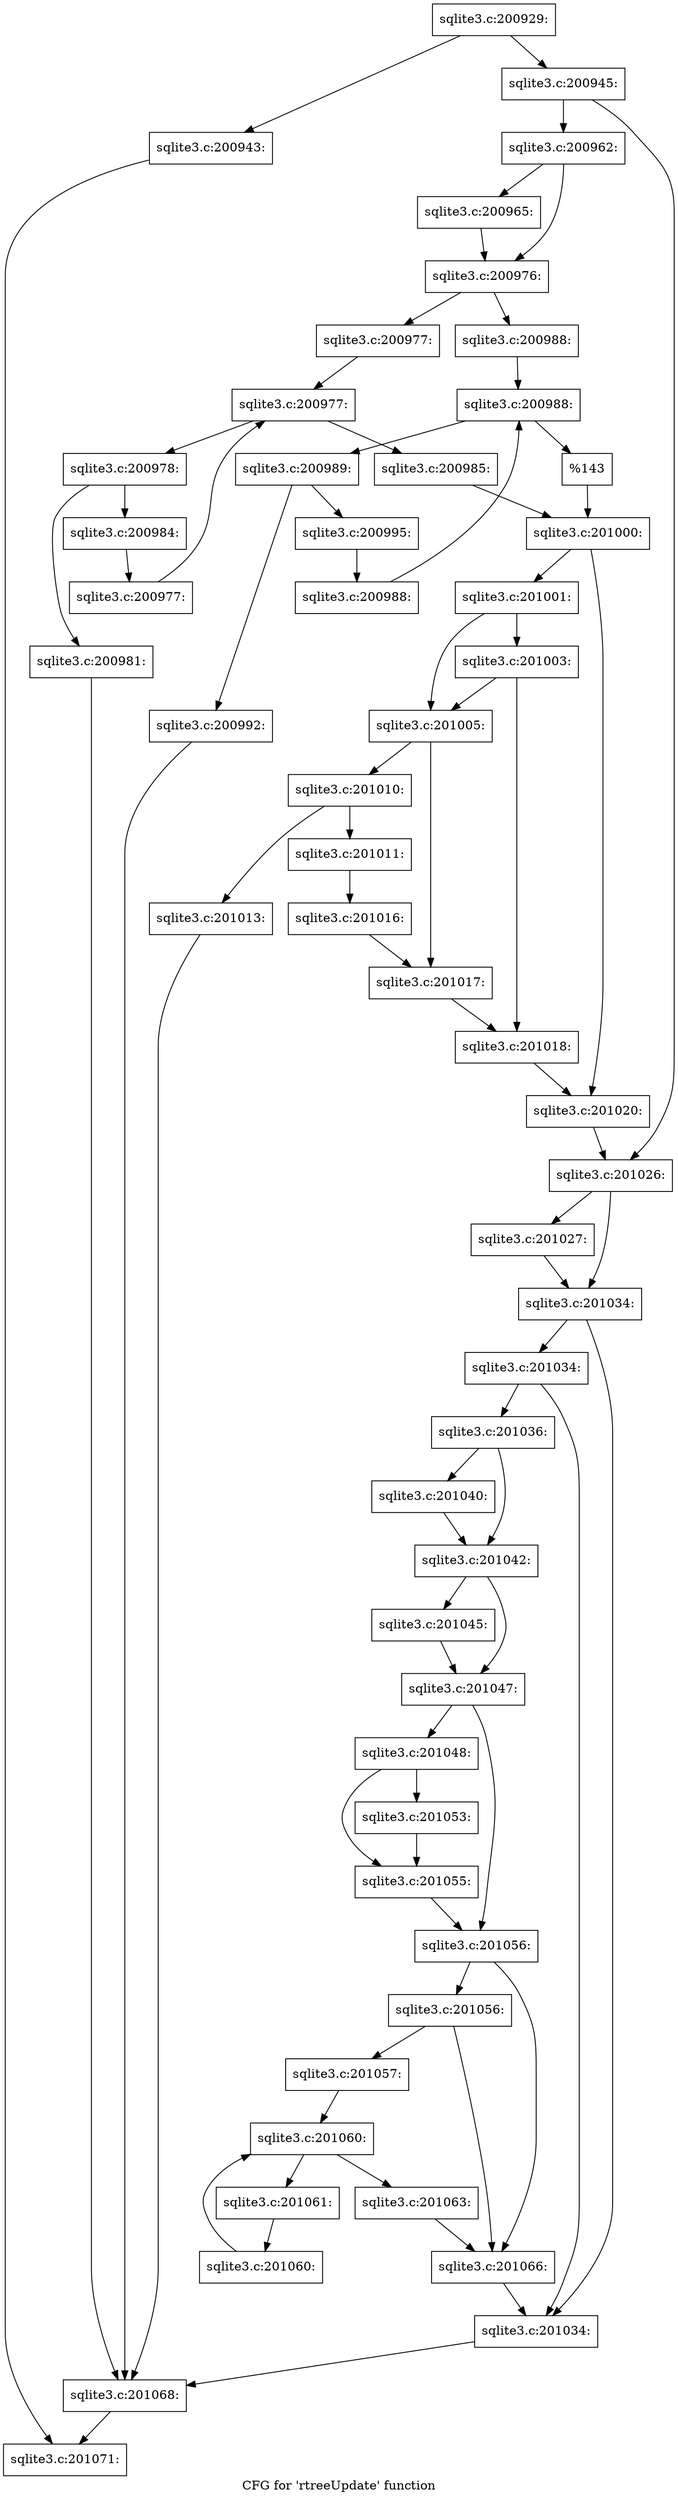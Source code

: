 digraph "CFG for 'rtreeUpdate' function" {
	label="CFG for 'rtreeUpdate' function";

	Node0x55c0fb58c9c0 [shape=record,label="{sqlite3.c:200929:}"];
	Node0x55c0fb58c9c0 -> Node0x55c0fb592c80;
	Node0x55c0fb58c9c0 -> Node0x55c0fb592cd0;
	Node0x55c0fb592c80 [shape=record,label="{sqlite3.c:200943:}"];
	Node0x55c0fb592c80 -> Node0x55c0fb58e690;
	Node0x55c0fb592cd0 [shape=record,label="{sqlite3.c:200945:}"];
	Node0x55c0fb592cd0 -> Node0x55c0fb593740;
	Node0x55c0fb592cd0 -> Node0x55c0fb593790;
	Node0x55c0fb593740 [shape=record,label="{sqlite3.c:200962:}"];
	Node0x55c0fb593740 -> Node0x55c0fb594330;
	Node0x55c0fb593740 -> Node0x55c0fb594380;
	Node0x55c0fb594330 [shape=record,label="{sqlite3.c:200965:}"];
	Node0x55c0fb594330 -> Node0x55c0fb594380;
	Node0x55c0fb594380 [shape=record,label="{sqlite3.c:200976:}"];
	Node0x55c0fb594380 -> Node0x55c0fb594cf0;
	Node0x55c0fb594380 -> Node0x55c0fb594d90;
	Node0x55c0fb594cf0 [shape=record,label="{sqlite3.c:200977:}"];
	Node0x55c0fb594cf0 -> Node0x55c0fb5954b0;
	Node0x55c0fb5954b0 [shape=record,label="{sqlite3.c:200977:}"];
	Node0x55c0fb5954b0 -> Node0x55c0fb595660;
	Node0x55c0fb5954b0 -> Node0x55c0fb595300;
	Node0x55c0fb595660 [shape=record,label="{sqlite3.c:200978:}"];
	Node0x55c0fb595660 -> Node0x55c0f6e96240;
	Node0x55c0fb595660 -> Node0x55c0f6e961f0;
	Node0x55c0f6e96240 [shape=record,label="{sqlite3.c:200981:}"];
	Node0x55c0f6e96240 -> Node0x55c0f6e96290;
	Node0x55c0f6e961f0 [shape=record,label="{sqlite3.c:200984:}"];
	Node0x55c0f6e961f0 -> Node0x55c0fb5955d0;
	Node0x55c0fb5955d0 [shape=record,label="{sqlite3.c:200977:}"];
	Node0x55c0fb5955d0 -> Node0x55c0fb5954b0;
	Node0x55c0fb595300 [shape=record,label="{sqlite3.c:200985:}"];
	Node0x55c0fb595300 -> Node0x55c0fb594d40;
	Node0x55c0fb594d90 [shape=record,label="{sqlite3.c:200988:}"];
	Node0x55c0fb594d90 -> Node0x55c0fb59a110;
	Node0x55c0fb59a110 [shape=record,label="{sqlite3.c:200988:}"];
	Node0x55c0fb59a110 -> Node0x55c0fb59a2c0;
	Node0x55c0fb59a110 -> Node0x55c0fb599f60;
	Node0x55c0fb59a2c0 [shape=record,label="{sqlite3.c:200989:}"];
	Node0x55c0fb59a2c0 -> Node0x55c0fb59b960;
	Node0x55c0fb59a2c0 -> Node0x55c0fb59b9b0;
	Node0x55c0fb59b960 [shape=record,label="{sqlite3.c:200992:}"];
	Node0x55c0fb59b960 -> Node0x55c0f6e96290;
	Node0x55c0fb59b9b0 [shape=record,label="{sqlite3.c:200995:}"];
	Node0x55c0fb59b9b0 -> Node0x55c0fb59a230;
	Node0x55c0fb59a230 [shape=record,label="{sqlite3.c:200988:}"];
	Node0x55c0fb59a230 -> Node0x55c0fb59a110;
	Node0x55c0fb599f60 [shape=record,label="{%143}"];
	Node0x55c0fb599f60 -> Node0x55c0fb594d40;
	Node0x55c0fb594d40 [shape=record,label="{sqlite3.c:201000:}"];
	Node0x55c0fb594d40 -> Node0x55c0fb59cf10;
	Node0x55c0fb594d40 -> Node0x55c0fb59cf60;
	Node0x55c0fb59cf10 [shape=record,label="{sqlite3.c:201001:}"];
	Node0x55c0fb59cf10 -> Node0x55c0fb59d9a0;
	Node0x55c0fb59cf10 -> Node0x55c0fb59da40;
	Node0x55c0fb59da40 [shape=record,label="{sqlite3.c:201003:}"];
	Node0x55c0fb59da40 -> Node0x55c0fb59d9a0;
	Node0x55c0fb59da40 -> Node0x55c0fb59d9f0;
	Node0x55c0fb59d9a0 [shape=record,label="{sqlite3.c:201005:}"];
	Node0x55c0fb59d9a0 -> Node0x55c0fb59f510;
	Node0x55c0fb59d9a0 -> Node0x55c0fb59f560;
	Node0x55c0fb59f510 [shape=record,label="{sqlite3.c:201010:}"];
	Node0x55c0fb59f510 -> Node0x55c0fb59f970;
	Node0x55c0fb59f510 -> Node0x55c0fb59fa10;
	Node0x55c0fb59f970 [shape=record,label="{sqlite3.c:201011:}"];
	Node0x55c0fb59f970 -> Node0x55c0fb59f9c0;
	Node0x55c0fb59fa10 [shape=record,label="{sqlite3.c:201013:}"];
	Node0x55c0fb59fa10 -> Node0x55c0f6e96290;
	Node0x55c0fb59f9c0 [shape=record,label="{sqlite3.c:201016:}"];
	Node0x55c0fb59f9c0 -> Node0x55c0fb59f560;
	Node0x55c0fb59f560 [shape=record,label="{sqlite3.c:201017:}"];
	Node0x55c0fb59f560 -> Node0x55c0fb59d9f0;
	Node0x55c0fb59d9f0 [shape=record,label="{sqlite3.c:201018:}"];
	Node0x55c0fb59d9f0 -> Node0x55c0fb59cf60;
	Node0x55c0fb59cf60 [shape=record,label="{sqlite3.c:201020:}"];
	Node0x55c0fb59cf60 -> Node0x55c0fb593790;
	Node0x55c0fb593790 [shape=record,label="{sqlite3.c:201026:}"];
	Node0x55c0fb593790 -> Node0x55c0f6e961a0;
	Node0x55c0fb593790 -> Node0x55c0fb5a0680;
	Node0x55c0f6e961a0 [shape=record,label="{sqlite3.c:201027:}"];
	Node0x55c0f6e961a0 -> Node0x55c0fb5a0680;
	Node0x55c0fb5a0680 [shape=record,label="{sqlite3.c:201034:}"];
	Node0x55c0fb5a0680 -> Node0x55c0fb5a1b90;
	Node0x55c0fb5a0680 -> Node0x55c0fb5a1b40;
	Node0x55c0fb5a1b90 [shape=record,label="{sqlite3.c:201034:}"];
	Node0x55c0fb5a1b90 -> Node0x55c0fb5a1af0;
	Node0x55c0fb5a1b90 -> Node0x55c0fb5a1b40;
	Node0x55c0fb5a1af0 [shape=record,label="{sqlite3.c:201036:}"];
	Node0x55c0fb5a1af0 -> Node0x55c0fb5a2550;
	Node0x55c0fb5a1af0 -> Node0x55c0fb5a25a0;
	Node0x55c0fb5a2550 [shape=record,label="{sqlite3.c:201040:}"];
	Node0x55c0fb5a2550 -> Node0x55c0fb5a25a0;
	Node0x55c0fb5a25a0 [shape=record,label="{sqlite3.c:201042:}"];
	Node0x55c0fb5a25a0 -> Node0x55c0f6e96150;
	Node0x55c0fb5a25a0 -> Node0x55c0fb597170;
	Node0x55c0f6e96150 [shape=record,label="{sqlite3.c:201045:}"];
	Node0x55c0f6e96150 -> Node0x55c0fb597170;
	Node0x55c0fb597170 [shape=record,label="{sqlite3.c:201047:}"];
	Node0x55c0fb597170 -> Node0x55c0f6e97a30;
	Node0x55c0fb597170 -> Node0x55c0fb5a3050;
	Node0x55c0f6e97a30 [shape=record,label="{sqlite3.c:201048:}"];
	Node0x55c0f6e97a30 -> Node0x55c0f6e960b0;
	Node0x55c0f6e97a30 -> Node0x55c0fb5a4d30;
	Node0x55c0f6e960b0 [shape=record,label="{sqlite3.c:201053:}"];
	Node0x55c0f6e960b0 -> Node0x55c0fb5a4d30;
	Node0x55c0fb5a4d30 [shape=record,label="{sqlite3.c:201055:}"];
	Node0x55c0fb5a4d30 -> Node0x55c0fb5a3050;
	Node0x55c0fb5a3050 [shape=record,label="{sqlite3.c:201056:}"];
	Node0x55c0fb5a3050 -> Node0x55c0fb5a5880;
	Node0x55c0fb5a3050 -> Node0x55c0fb5a5830;
	Node0x55c0fb5a5880 [shape=record,label="{sqlite3.c:201056:}"];
	Node0x55c0fb5a5880 -> Node0x55c0fb5a57e0;
	Node0x55c0fb5a5880 -> Node0x55c0fb5a5830;
	Node0x55c0fb5a57e0 [shape=record,label="{sqlite3.c:201057:}"];
	Node0x55c0fb5a57e0 -> Node0x55c0fb5a6aa0;
	Node0x55c0fb5a6aa0 [shape=record,label="{sqlite3.c:201060:}"];
	Node0x55c0fb5a6aa0 -> Node0x55c0fb5a6cc0;
	Node0x55c0fb5a6aa0 -> Node0x55c0fb5a68f0;
	Node0x55c0fb5a6cc0 [shape=record,label="{sqlite3.c:201061:}"];
	Node0x55c0fb5a6cc0 -> Node0x55c0fb5a6c30;
	Node0x55c0fb5a6c30 [shape=record,label="{sqlite3.c:201060:}"];
	Node0x55c0fb5a6c30 -> Node0x55c0fb5a6aa0;
	Node0x55c0fb5a68f0 [shape=record,label="{sqlite3.c:201063:}"];
	Node0x55c0fb5a68f0 -> Node0x55c0fb5a5830;
	Node0x55c0fb5a5830 [shape=record,label="{sqlite3.c:201066:}"];
	Node0x55c0fb5a5830 -> Node0x55c0fb5a1b40;
	Node0x55c0fb5a1b40 [shape=record,label="{sqlite3.c:201034:}"];
	Node0x55c0fb5a1b40 -> Node0x55c0f6e96290;
	Node0x55c0f6e96290 [shape=record,label="{sqlite3.c:201068:}"];
	Node0x55c0f6e96290 -> Node0x55c0fb58e690;
	Node0x55c0fb58e690 [shape=record,label="{sqlite3.c:201071:}"];
}
